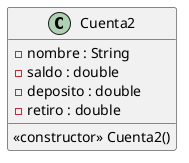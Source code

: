 @startuml
class Cuenta2 {
- nombre : String
- saldo : double
- deposito : double
- retiro : double
«constructor» Cuenta2()
}
@enduml
